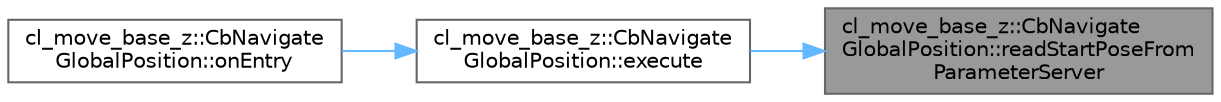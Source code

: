 digraph "cl_move_base_z::CbNavigateGlobalPosition::readStartPoseFromParameterServer"
{
 // LATEX_PDF_SIZE
  bgcolor="transparent";
  edge [fontname=Helvetica,fontsize=10,labelfontname=Helvetica,labelfontsize=10];
  node [fontname=Helvetica,fontsize=10,shape=box,height=0.2,width=0.4];
  rankdir="RL";
  Node1 [label="cl_move_base_z::CbNavigate\lGlobalPosition::readStartPoseFrom\lParameterServer",height=0.2,width=0.4,color="gray40", fillcolor="grey60", style="filled", fontcolor="black",tooltip=" "];
  Node1 -> Node2 [dir="back",color="steelblue1",style="solid"];
  Node2 [label="cl_move_base_z::CbNavigate\lGlobalPosition::execute",height=0.2,width=0.4,color="grey40", fillcolor="white", style="filled",URL="$classcl__move__base__z_1_1CbNavigateGlobalPosition.html#a0b8525ea9e4388b27cb1f9b1e06a3b63",tooltip=" "];
  Node2 -> Node3 [dir="back",color="steelblue1",style="solid"];
  Node3 [label="cl_move_base_z::CbNavigate\lGlobalPosition::onEntry",height=0.2,width=0.4,color="grey40", fillcolor="white", style="filled",URL="$classcl__move__base__z_1_1CbNavigateGlobalPosition.html#a66d8b0555ef2945bc108dcd5171be292",tooltip=" "];
}
